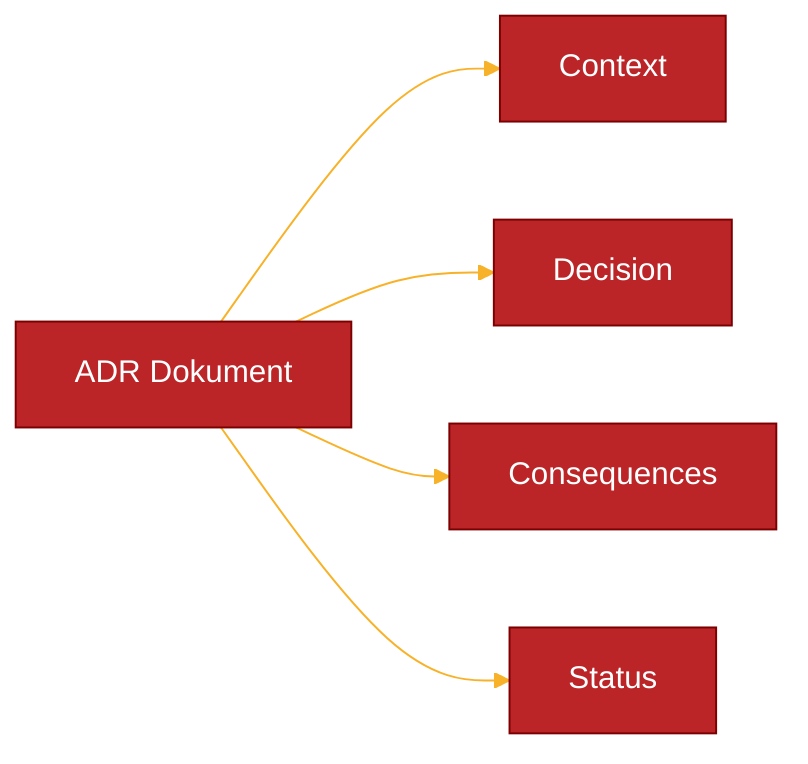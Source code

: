 ---
config:
  theme: 'base'
  themeVariables:
    primaryColor: '#BB2528'
    primaryTextColor: '#fff'
    primaryBorderColor: '#7C0000'
    lineColor: '#F8B229'
    secondaryColor: '#006100'
    tertiaryColor: '#fff'
---
graph LR
    ADR[ADR Dokument] --> Context[Context]
    ADR --> Decision[Decision]
    ADR --> Consequences[Consequences]
    ADR --> Status[Status]